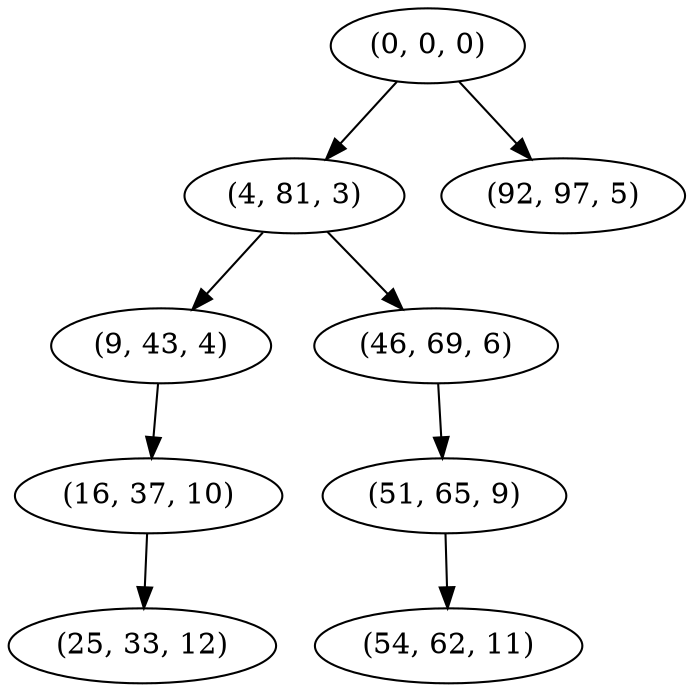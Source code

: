 digraph tree {
    "(0, 0, 0)";
    "(4, 81, 3)";
    "(9, 43, 4)";
    "(16, 37, 10)";
    "(25, 33, 12)";
    "(46, 69, 6)";
    "(51, 65, 9)";
    "(54, 62, 11)";
    "(92, 97, 5)";
    "(0, 0, 0)" -> "(4, 81, 3)";
    "(0, 0, 0)" -> "(92, 97, 5)";
    "(4, 81, 3)" -> "(9, 43, 4)";
    "(4, 81, 3)" -> "(46, 69, 6)";
    "(9, 43, 4)" -> "(16, 37, 10)";
    "(16, 37, 10)" -> "(25, 33, 12)";
    "(46, 69, 6)" -> "(51, 65, 9)";
    "(51, 65, 9)" -> "(54, 62, 11)";
}
